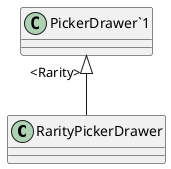 @startuml
class RarityPickerDrawer {
}
"PickerDrawer`1" "<Rarity>" <|-- RarityPickerDrawer
@enduml
